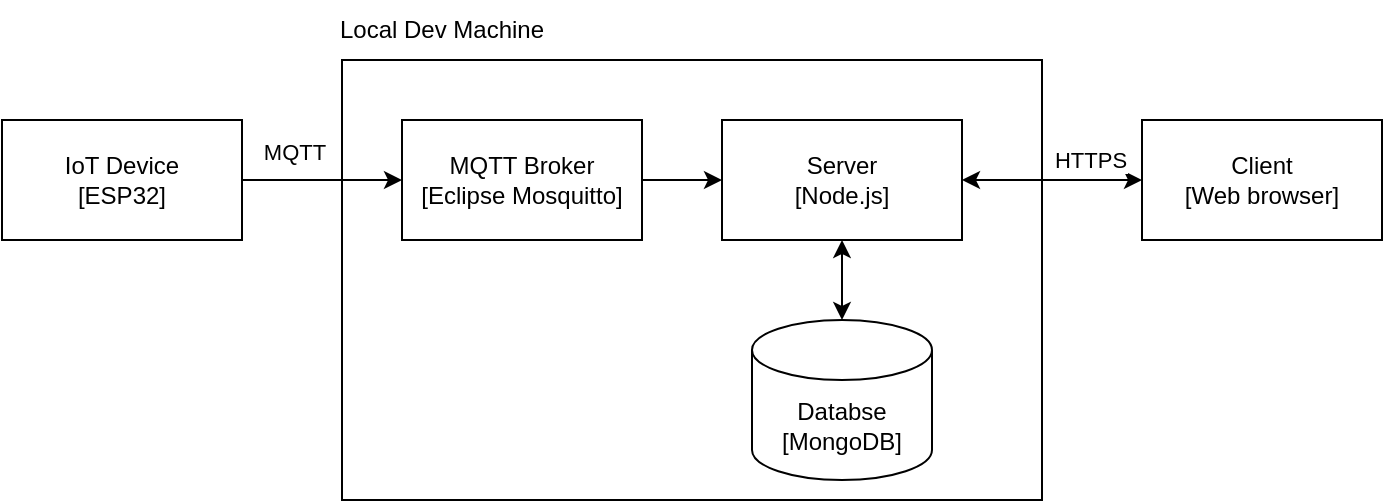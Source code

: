 <mxfile version="15.8.4" type="device"><diagram id="hjHETTiT2KymrP8canzW" name="Page-1"><mxGraphModel dx="1038" dy="649" grid="1" gridSize="10" guides="1" tooltips="1" connect="1" arrows="1" fold="1" page="1" pageScale="1" pageWidth="1100" pageHeight="850" math="0" shadow="0"><root><mxCell id="0"/><mxCell id="1" parent="0"/><mxCell id="6O-7UauHYU_HS3PLO8_m-14" value="" style="rounded=0;whiteSpace=wrap;html=1;" vertex="1" parent="1"><mxGeometry x="200" y="240" width="350" height="220" as="geometry"/></mxCell><mxCell id="egXmgugmYWmrDgQX8zcC-2" style="edgeStyle=orthogonalEdgeStyle;rounded=0;orthogonalLoop=1;jettySize=auto;html=1;exitX=0.5;exitY=1;exitDx=0;exitDy=0;entryX=0.5;entryY=0;entryDx=0;entryDy=0;entryPerimeter=0;startArrow=classic;startFill=1;" parent="1" source="C9ZLnt20T_Q_jH8jFK8T-3" target="C9ZLnt20T_Q_jH8jFK8T-4" edge="1"><mxGeometry relative="1" as="geometry"/></mxCell><mxCell id="C9ZLnt20T_Q_jH8jFK8T-3" value="Server&lt;br&gt;[Node.js]" style="rounded=0;whiteSpace=wrap;html=1;" parent="1" vertex="1"><mxGeometry x="390" y="270" width="120" height="60" as="geometry"/></mxCell><mxCell id="C9ZLnt20T_Q_jH8jFK8T-4" value="Databse&lt;br&gt;[MongoDB]" style="shape=cylinder3;whiteSpace=wrap;html=1;boundedLbl=1;backgroundOutline=1;size=15;" parent="1" vertex="1"><mxGeometry x="405" y="370" width="90" height="80" as="geometry"/></mxCell><mxCell id="egXmgugmYWmrDgQX8zcC-3" style="edgeStyle=orthogonalEdgeStyle;rounded=0;orthogonalLoop=1;jettySize=auto;html=1;exitX=1;exitY=0.5;exitDx=0;exitDy=0;entryX=0;entryY=0.5;entryDx=0;entryDy=0;" parent="1" source="C9ZLnt20T_Q_jH8jFK8T-5" target="C9ZLnt20T_Q_jH8jFK8T-3" edge="1"><mxGeometry relative="1" as="geometry"/></mxCell><mxCell id="6O-7UauHYU_HS3PLO8_m-25" style="edgeStyle=orthogonalEdgeStyle;rounded=0;orthogonalLoop=1;jettySize=auto;html=1;exitX=0;exitY=0.5;exitDx=0;exitDy=0;entryX=1;entryY=0.5;entryDx=0;entryDy=0;startArrow=classic;startFill=1;endArrow=none;endFill=0;" edge="1" parent="1" source="C9ZLnt20T_Q_jH8jFK8T-5" target="6O-7UauHYU_HS3PLO8_m-18"><mxGeometry relative="1" as="geometry"/></mxCell><mxCell id="6O-7UauHYU_HS3PLO8_m-26" value="MQTT" style="edgeLabel;html=1;align=center;verticalAlign=middle;resizable=0;points=[];" vertex="1" connectable="0" parent="6O-7UauHYU_HS3PLO8_m-25"><mxGeometry x="0.22" y="-2" relative="1" as="geometry"><mxPoint x="-5" y="-12" as="offset"/></mxGeometry></mxCell><mxCell id="C9ZLnt20T_Q_jH8jFK8T-5" value="MQTT Broker&lt;br&gt;[Eclipse Mosquitto]" style="rounded=0;whiteSpace=wrap;html=1;" parent="1" vertex="1"><mxGeometry x="230" y="270" width="120" height="60" as="geometry"/></mxCell><mxCell id="C9ZLnt20T_Q_jH8jFK8T-17" style="edgeStyle=orthogonalEdgeStyle;rounded=0;orthogonalLoop=1;jettySize=auto;html=1;entryX=1;entryY=0.5;entryDx=0;entryDy=0;startArrow=classic;startFill=1;exitX=0;exitY=0.5;exitDx=0;exitDy=0;" parent="1" source="6O-7UauHYU_HS3PLO8_m-16" target="C9ZLnt20T_Q_jH8jFK8T-3" edge="1"><mxGeometry relative="1" as="geometry"><mxPoint x="680" y="300" as="sourcePoint"/><mxPoint x="575" y="300" as="targetPoint"/></mxGeometry></mxCell><mxCell id="C9ZLnt20T_Q_jH8jFK8T-20" value="HTTPS" style="edgeLabel;html=1;align=center;verticalAlign=middle;resizable=0;points=[];" parent="C9ZLnt20T_Q_jH8jFK8T-17" vertex="1" connectable="0"><mxGeometry x="-0.268" y="-4" relative="1" as="geometry"><mxPoint x="7" y="-6" as="offset"/></mxGeometry></mxCell><mxCell id="6O-7UauHYU_HS3PLO8_m-15" value="Local Dev Machine" style="text;html=1;strokeColor=none;fillColor=none;align=center;verticalAlign=middle;whiteSpace=wrap;rounded=0;" vertex="1" parent="1"><mxGeometry x="170" y="210" width="160" height="30" as="geometry"/></mxCell><mxCell id="6O-7UauHYU_HS3PLO8_m-16" value="Client&lt;br&gt;[Web browser]" style="rounded=0;whiteSpace=wrap;html=1;strokeColor=default;fillColor=default;" vertex="1" parent="1"><mxGeometry x="600" y="270" width="120" height="60" as="geometry"/></mxCell><mxCell id="6O-7UauHYU_HS3PLO8_m-18" value="IoT Device&lt;br&gt;[ESP32]" style="rounded=0;whiteSpace=wrap;html=1;strokeColor=default;fillColor=default;" vertex="1" parent="1"><mxGeometry x="30" y="270" width="120" height="60" as="geometry"/></mxCell></root></mxGraphModel></diagram></mxfile>